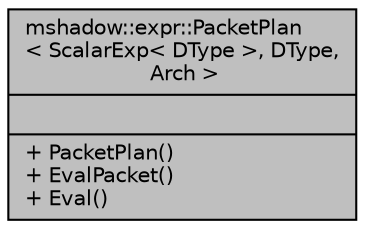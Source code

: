 digraph "mshadow::expr::PacketPlan&lt; ScalarExp&lt; DType &gt;, DType, Arch &gt;"
{
 // LATEX_PDF_SIZE
  edge [fontname="Helvetica",fontsize="10",labelfontname="Helvetica",labelfontsize="10"];
  node [fontname="Helvetica",fontsize="10",shape=record];
  Node1 [label="{mshadow::expr::PacketPlan\l\< ScalarExp\< DType \>, DType,\l Arch \>\n||+ PacketPlan()\l+ EvalPacket()\l+ Eval()\l}",height=0.2,width=0.4,color="black", fillcolor="grey75", style="filled", fontcolor="black",tooltip=" "];
}
